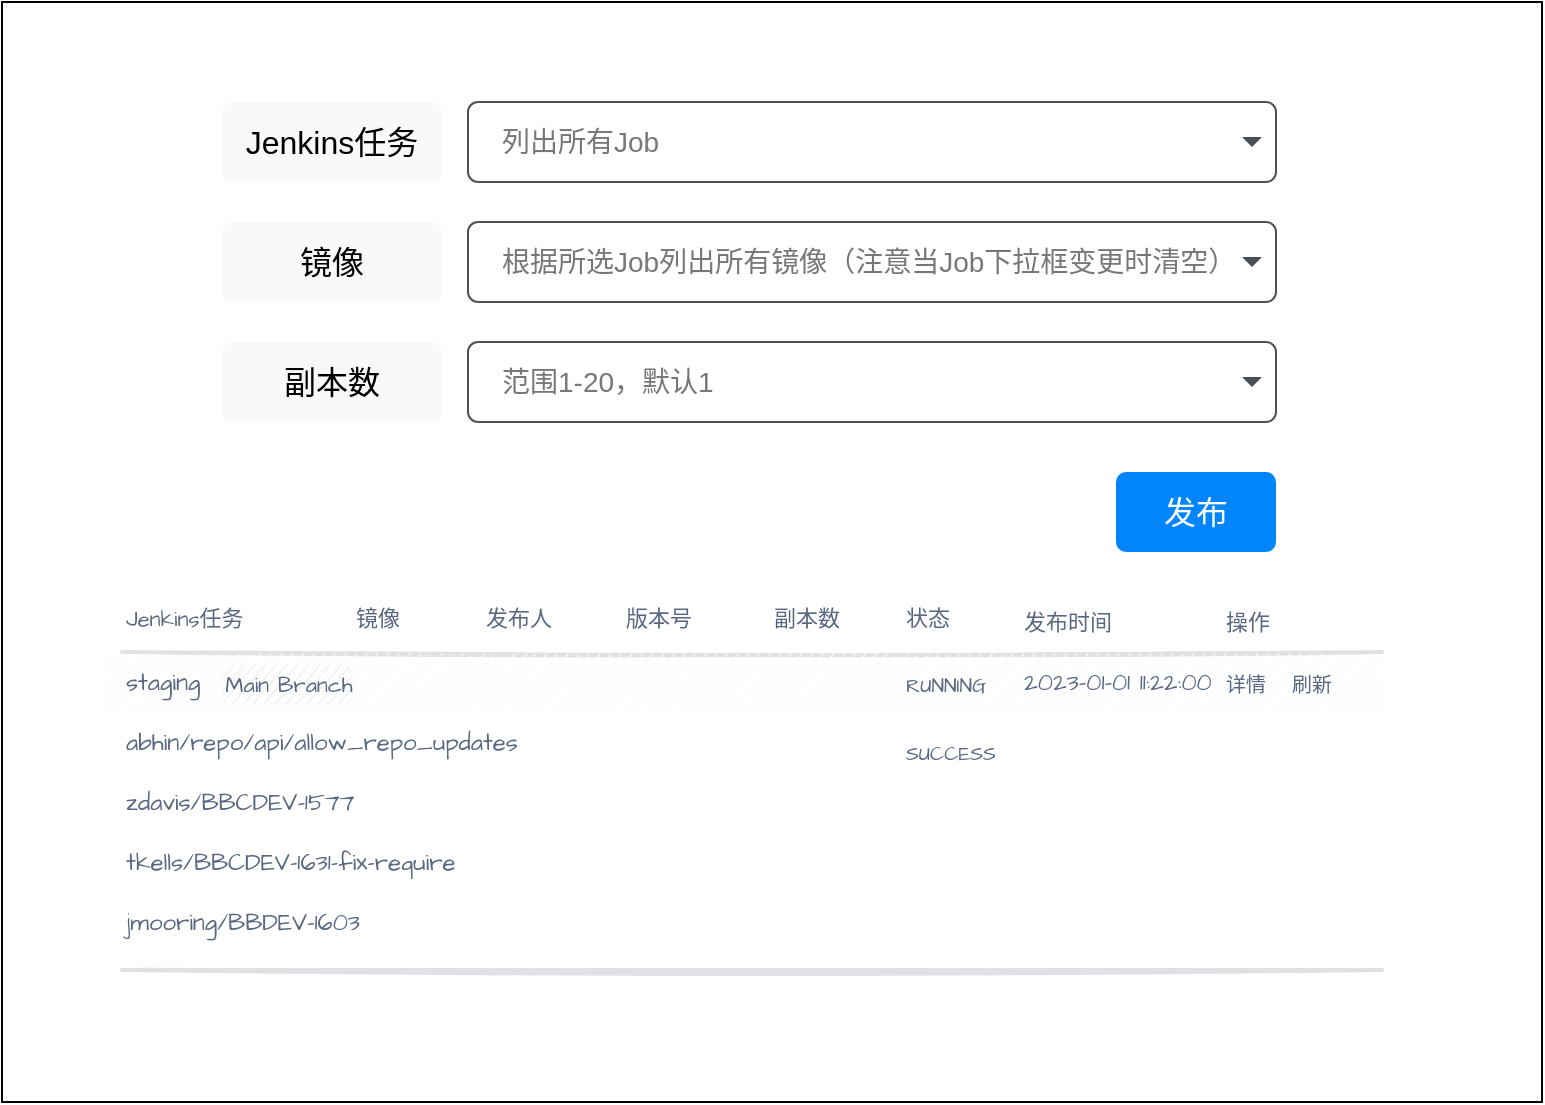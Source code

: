 <mxfile version="20.8.18" type="github">
  <diagram name="第 1 页" id="6vW2c4ht7dRBmTT9qOme">
    <mxGraphModel dx="1050" dy="581" grid="1" gridSize="10" guides="1" tooltips="1" connect="1" arrows="1" fold="1" page="1" pageScale="1" pageWidth="827" pageHeight="1169" math="0" shadow="0">
      <root>
        <mxCell id="0" />
        <mxCell id="1" parent="0" />
        <mxCell id="Gcp0TS8ksBGj2wwYAo0b-1" value="" style="rounded=0;whiteSpace=wrap;html=1;" vertex="1" parent="1">
          <mxGeometry x="30" y="40" width="770" height="550" as="geometry" />
        </mxCell>
        <mxCell id="Gcp0TS8ksBGj2wwYAo0b-19" value="列出所有Job" style="html=1;shadow=0;dashed=0;shape=mxgraph.bootstrap.rrect;rSize=5;strokeColor=#505050;strokeWidth=1;fillColor=#ffffff;fontColor=#777777;whiteSpace=wrap;align=left;verticalAlign=middle;fontStyle=0;fontSize=14;spacingRight=0;spacing=17;" vertex="1" parent="1">
          <mxGeometry x="263" y="90" width="404" height="40" as="geometry" />
        </mxCell>
        <mxCell id="Gcp0TS8ksBGj2wwYAo0b-20" value="" style="shape=triangle;direction=south;fillColor=#495057;strokeColor=none;perimeter=none;" vertex="1" parent="Gcp0TS8ksBGj2wwYAo0b-19">
          <mxGeometry x="1" y="0.5" width="10" height="5" relative="1" as="geometry">
            <mxPoint x="-17" y="-2.5" as="offset" />
          </mxGeometry>
        </mxCell>
        <mxCell id="Gcp0TS8ksBGj2wwYAo0b-23" value="Jenkins任务" style="html=1;shadow=0;dashed=0;shape=mxgraph.bootstrap.rrect;rSize=5;strokeColor=none;strokeWidth=1;fillColor=#F8F9FA;fontColor=#000000;whiteSpace=wrap;align=center;verticalAlign=middle;spacingLeft=0;fontStyle=0;fontSize=16;spacing=5;" vertex="1" parent="1">
          <mxGeometry x="140" y="90" width="110" height="40" as="geometry" />
        </mxCell>
        <mxCell id="Gcp0TS8ksBGj2wwYAo0b-24" value="根据所选Job列出所有镜像（注意当Job下拉框变更时清空）" style="html=1;shadow=0;dashed=0;shape=mxgraph.bootstrap.rrect;rSize=5;strokeColor=#505050;strokeWidth=1;fillColor=#ffffff;fontColor=#777777;whiteSpace=wrap;align=left;verticalAlign=middle;fontStyle=0;fontSize=14;spacingRight=0;spacing=17;" vertex="1" parent="1">
          <mxGeometry x="263" y="150" width="404" height="40" as="geometry" />
        </mxCell>
        <mxCell id="Gcp0TS8ksBGj2wwYAo0b-25" value="" style="shape=triangle;direction=south;fillColor=#495057;strokeColor=none;perimeter=none;" vertex="1" parent="Gcp0TS8ksBGj2wwYAo0b-24">
          <mxGeometry x="1" y="0.5" width="10" height="5" relative="1" as="geometry">
            <mxPoint x="-17" y="-2.5" as="offset" />
          </mxGeometry>
        </mxCell>
        <mxCell id="Gcp0TS8ksBGj2wwYAo0b-26" value="镜像" style="html=1;shadow=0;dashed=0;shape=mxgraph.bootstrap.rrect;rSize=5;strokeColor=none;strokeWidth=1;fillColor=#F8F9FA;fontColor=#000000;whiteSpace=wrap;align=center;verticalAlign=middle;spacingLeft=0;fontStyle=0;fontSize=16;spacing=5;" vertex="1" parent="1">
          <mxGeometry x="140" y="150" width="110" height="40" as="geometry" />
        </mxCell>
        <mxCell id="Gcp0TS8ksBGj2wwYAo0b-27" value="范围1-20，默认1" style="html=1;shadow=0;dashed=0;shape=mxgraph.bootstrap.rrect;rSize=5;strokeColor=#505050;strokeWidth=1;fillColor=#ffffff;fontColor=#777777;whiteSpace=wrap;align=left;verticalAlign=middle;fontStyle=0;fontSize=14;spacingRight=0;spacing=17;" vertex="1" parent="1">
          <mxGeometry x="263" y="210" width="404" height="40" as="geometry" />
        </mxCell>
        <mxCell id="Gcp0TS8ksBGj2wwYAo0b-28" value="" style="shape=triangle;direction=south;fillColor=#495057;strokeColor=none;perimeter=none;" vertex="1" parent="Gcp0TS8ksBGj2wwYAo0b-27">
          <mxGeometry x="1" y="0.5" width="10" height="5" relative="1" as="geometry">
            <mxPoint x="-17" y="-2.5" as="offset" />
          </mxGeometry>
        </mxCell>
        <mxCell id="Gcp0TS8ksBGj2wwYAo0b-29" value="副本数" style="html=1;shadow=0;dashed=0;shape=mxgraph.bootstrap.rrect;rSize=5;strokeColor=none;strokeWidth=1;fillColor=#F8F9FA;fontColor=#000000;whiteSpace=wrap;align=center;verticalAlign=middle;spacingLeft=0;fontStyle=0;fontSize=16;spacing=5;" vertex="1" parent="1">
          <mxGeometry x="140" y="210" width="110" height="40" as="geometry" />
        </mxCell>
        <mxCell id="Gcp0TS8ksBGj2wwYAo0b-30" value="发布" style="html=1;shadow=0;dashed=0;shape=mxgraph.bootstrap.rrect;rSize=5;strokeColor=none;strokeWidth=1;fillColor=#0085FC;fontColor=#FFFFFF;whiteSpace=wrap;align=center;verticalAlign=middle;spacingLeft=0;fontStyle=0;fontSize=16;spacing=5;" vertex="1" parent="1">
          <mxGeometry x="587" y="275" width="80" height="40" as="geometry" />
        </mxCell>
        <mxCell id="Gcp0TS8ksBGj2wwYAo0b-146" value="Jenkins任务" style="html=1;fillColor=none;strokeColor=none;fontSize=11;align=left;fontColor=#596780;whiteSpace=wrap;sketch=1;hachureGap=4;pointerEvents=0;fontFamily=Architects Daughter;fontSource=https%3A%2F%2Ffonts.googleapis.com%2Fcss%3Ffamily%3DArchitects%2BDaughter;" vertex="1" parent="1">
          <mxGeometry x="90" y="337.5" width="110" height="20" as="geometry" />
        </mxCell>
        <mxCell id="Gcp0TS8ksBGj2wwYAo0b-147" value="状态" style="html=1;fillColor=none;strokeColor=none;fontSize=11;align=left;fontColor=#596780;whiteSpace=wrap;sketch=1;hachureGap=4;pointerEvents=0;fontFamily=Architects Daughter;fontSource=https%3A%2F%2Ffonts.googleapis.com%2Fcss%3Ffamily%3DArchitects%2BDaughter;" vertex="1" parent="1">
          <mxGeometry x="480" y="337.5" width="40" height="20" as="geometry" />
        </mxCell>
        <mxCell id="Gcp0TS8ksBGj2wwYAo0b-149" value="发布时间" style="html=1;fillColor=none;strokeColor=none;fontSize=11;align=left;fontColor=#596780;whiteSpace=wrap;sketch=1;hachureGap=4;pointerEvents=0;fontFamily=Architects Daughter;fontSource=https%3A%2F%2Ffonts.googleapis.com%2Fcss%3Ffamily%3DArchitects%2BDaughter;" vertex="1" parent="1">
          <mxGeometry x="539" y="340" width="90" height="20" as="geometry" />
        </mxCell>
        <mxCell id="Gcp0TS8ksBGj2wwYAo0b-151" value="操作" style="html=1;fillColor=none;strokeColor=none;fontSize=11;align=center;fontColor=#596780;whiteSpace=wrap;sketch=1;hachureGap=4;pointerEvents=0;fontFamily=Architects Daughter;fontSource=https%3A%2F%2Ffonts.googleapis.com%2Fcss%3Ffamily%3DArchitects%2BDaughter;" vertex="1" parent="1">
          <mxGeometry x="633" y="340" width="40" height="20" as="geometry" />
        </mxCell>
        <mxCell id="Gcp0TS8ksBGj2wwYAo0b-152" value="" style="shape=line;strokeWidth=2;html=1;strokeColor=#DFE1E5;resizeWidth=1;sketch=1;hachureGap=4;pointerEvents=0;fontFamily=Architects Daughter;fontSource=https%3A%2F%2Ffonts.googleapis.com%2Fcss%3Ffamily%3DArchitects%2BDaughter;fontSize=20;" vertex="1" parent="1">
          <mxGeometry x="90" y="360" width="630" height="10" as="geometry" />
        </mxCell>
        <mxCell id="Gcp0TS8ksBGj2wwYAo0b-153" value="" style="strokeColor=none;fillColor=#FAFBFC;html=1;sketch=1;hachureGap=4;pointerEvents=0;fontFamily=Architects Daughter;fontSource=https%3A%2F%2Ffonts.googleapis.com%2Fcss%3Ffamily%3DArchitects%2BDaughter;fontSize=20;" vertex="1" parent="1">
          <mxGeometry x="80" y="366" width="640" height="30" as="geometry" />
        </mxCell>
        <mxCell id="Gcp0TS8ksBGj2wwYAo0b-154" value="staging" style="strokeColor=none;fillColor=none;fontSize=12;fontColor=#596780;align=left;html=1;sketch=1;hachureGap=4;pointerEvents=0;fontFamily=Architects Daughter;fontSource=https%3A%2F%2Ffonts.googleapis.com%2Fcss%3Ffamily%3DArchitects%2BDaughter;" vertex="1" parent="1">
          <mxGeometry x="90" y="371" width="50" height="20" as="geometry" />
        </mxCell>
        <mxCell id="Gcp0TS8ksBGj2wwYAo0b-155" value="Main Branch" style="strokeColor=none;fillColor=#EDEEEF;fontSize=11;fontColor=#596780;rounded=1;html=1;sketch=1;hachureGap=4;pointerEvents=0;fontFamily=Architects Daughter;fontSource=https%3A%2F%2Ffonts.googleapis.com%2Fcss%3Ffamily%3DArchitects%2BDaughter;" vertex="1" parent="1">
          <mxGeometry x="140" y="371" width="65" height="20" as="geometry" />
        </mxCell>
        <mxCell id="Gcp0TS8ksBGj2wwYAo0b-156" value="2023-01-01 11:22:00" style="strokeColor=none;fillColor=none;fontSize=12;fontColor=#596780;align=left;html=1;sketch=1;hachureGap=4;pointerEvents=0;fontFamily=Architects Daughter;fontSource=https%3A%2F%2Ffonts.googleapis.com%2Fcss%3Ffamily%3DArchitects%2BDaughter;" vertex="1" parent="1">
          <mxGeometry x="539" y="371" width="50" height="20" as="geometry" />
        </mxCell>
        <mxCell id="Gcp0TS8ksBGj2wwYAo0b-162" value="abhin/repo/api/allow_repo_updates" style="strokeColor=none;fillColor=none;fontSize=12;fontColor=#596780;align=left;html=1;sketch=1;hachureGap=4;pointerEvents=0;fontFamily=Architects Daughter;fontSource=https%3A%2F%2Ffonts.googleapis.com%2Fcss%3Ffamily%3DArchitects%2BDaughter;" vertex="1" parent="1">
          <mxGeometry x="90" y="401" width="240" height="20" as="geometry" />
        </mxCell>
        <mxCell id="Gcp0TS8ksBGj2wwYAo0b-164" value="SUCCESS" style="strokeColor=none;fillColor=none;fontSize=10;fontColor=#596780;align=left;html=1;sketch=1;hachureGap=4;pointerEvents=0;fontFamily=Architects Daughter;fontSource=https%3A%2F%2Ffonts.googleapis.com%2Fcss%3Ffamily%3DArchitects%2BDaughter;" vertex="1" parent="1">
          <mxGeometry x="480" y="404.5" width="40" height="20" as="geometry" />
        </mxCell>
        <mxCell id="Gcp0TS8ksBGj2wwYAo0b-170" value="zdavis/BBCDEV-1577" style="strokeColor=none;fillColor=none;fontSize=12;fontColor=#596780;align=left;html=1;sketch=1;hachureGap=4;pointerEvents=0;fontFamily=Architects Daughter;fontSource=https%3A%2F%2Ffonts.googleapis.com%2Fcss%3Ffamily%3DArchitects%2BDaughter;" vertex="1" parent="1">
          <mxGeometry x="90" y="431" width="240" height="20" as="geometry" />
        </mxCell>
        <mxCell id="Gcp0TS8ksBGj2wwYAo0b-178" value="tkells/BBCDEV-1631-fix-require" style="strokeColor=none;fillColor=none;fontSize=12;fontColor=#596780;align=left;html=1;sketch=1;hachureGap=4;pointerEvents=0;fontFamily=Architects Daughter;fontSource=https%3A%2F%2Ffonts.googleapis.com%2Fcss%3Ffamily%3DArchitects%2BDaughter;" vertex="1" parent="1">
          <mxGeometry x="90" y="461" width="240" height="20" as="geometry" />
        </mxCell>
        <mxCell id="Gcp0TS8ksBGj2wwYAo0b-186" value="jmooring/BBDEV-1603" style="strokeColor=none;fillColor=none;fontSize=12;fontColor=#596780;align=left;html=1;sketch=1;hachureGap=4;pointerEvents=0;fontFamily=Architects Daughter;fontSource=https%3A%2F%2Ffonts.googleapis.com%2Fcss%3Ffamily%3DArchitects%2BDaughter;" vertex="1" parent="1">
          <mxGeometry x="90" y="491" width="240" height="20" as="geometry" />
        </mxCell>
        <mxCell id="Gcp0TS8ksBGj2wwYAo0b-194" value="" style="shape=line;strokeWidth=2;html=1;strokeColor=#DFE1E5;resizeWidth=1;sketch=1;hachureGap=4;pointerEvents=0;fontFamily=Architects Daughter;fontSource=https%3A%2F%2Ffonts.googleapis.com%2Fcss%3Ffamily%3DArchitects%2BDaughter;fontSize=20;" vertex="1" parent="1">
          <mxGeometry x="90" y="519" width="630" height="10" as="geometry" />
        </mxCell>
        <mxCell id="Gcp0TS8ksBGj2wwYAo0b-199" value="RUNNING" style="strokeColor=none;fillColor=none;fontSize=10;fontColor=#596780;align=left;html=1;sketch=1;hachureGap=4;pointerEvents=0;fontFamily=Architects Daughter;fontSource=https%3A%2F%2Ffonts.googleapis.com%2Fcss%3Ffamily%3DArchitects%2BDaughter;" vertex="1" parent="1">
          <mxGeometry x="480" y="370.5" width="40" height="20" as="geometry" />
        </mxCell>
        <mxCell id="Gcp0TS8ksBGj2wwYAo0b-200" value="详情" style="strokeColor=none;fillColor=none;fontSize=10;fontColor=#596780;align=left;html=1;sketch=1;hachureGap=4;pointerEvents=0;fontFamily=Architects Daughter;fontSource=https%3A%2F%2Ffonts.googleapis.com%2Fcss%3Ffamily%3DArchitects%2BDaughter;" vertex="1" parent="1">
          <mxGeometry x="640" y="371" width="40" height="20" as="geometry" />
        </mxCell>
        <mxCell id="Gcp0TS8ksBGj2wwYAo0b-202" value="镜像" style="html=1;fillColor=none;strokeColor=none;fontSize=11;align=left;fontColor=#596780;whiteSpace=wrap;sketch=1;hachureGap=4;pointerEvents=0;fontFamily=Architects Daughter;fontSource=https%3A%2F%2Ffonts.googleapis.com%2Fcss%3Ffamily%3DArchitects%2BDaughter;" vertex="1" parent="1">
          <mxGeometry x="205" y="337.5" width="50" height="20" as="geometry" />
        </mxCell>
        <mxCell id="Gcp0TS8ksBGj2wwYAo0b-203" value="副本数" style="html=1;fillColor=none;strokeColor=none;fontSize=11;align=left;fontColor=#596780;whiteSpace=wrap;sketch=1;hachureGap=4;pointerEvents=0;fontFamily=Architects Daughter;fontSource=https%3A%2F%2Ffonts.googleapis.com%2Fcss%3Ffamily%3DArchitects%2BDaughter;" vertex="1" parent="1">
          <mxGeometry x="414" y="337.5" width="50" height="20" as="geometry" />
        </mxCell>
        <mxCell id="Gcp0TS8ksBGj2wwYAo0b-204" value="发布人" style="html=1;fillColor=none;strokeColor=none;fontSize=11;align=left;fontColor=#596780;whiteSpace=wrap;sketch=1;hachureGap=4;pointerEvents=0;fontFamily=Architects Daughter;fontSource=https%3A%2F%2Ffonts.googleapis.com%2Fcss%3Ffamily%3DArchitects%2BDaughter;" vertex="1" parent="1">
          <mxGeometry x="270" y="337.5" width="50" height="20" as="geometry" />
        </mxCell>
        <mxCell id="Gcp0TS8ksBGj2wwYAo0b-205" value="版本号" style="html=1;fillColor=none;strokeColor=none;fontSize=11;align=left;fontColor=#596780;whiteSpace=wrap;sketch=1;hachureGap=4;pointerEvents=0;fontFamily=Architects Daughter;fontSource=https%3A%2F%2Ffonts.googleapis.com%2Fcss%3Ffamily%3DArchitects%2BDaughter;" vertex="1" parent="1">
          <mxGeometry x="340" y="337.5" width="50" height="20" as="geometry" />
        </mxCell>
        <mxCell id="Gcp0TS8ksBGj2wwYAo0b-206" value="刷新" style="strokeColor=none;fillColor=none;fontSize=10;fontColor=#596780;align=left;html=1;sketch=1;hachureGap=4;pointerEvents=0;fontFamily=Architects Daughter;fontSource=https%3A%2F%2Ffonts.googleapis.com%2Fcss%3Ffamily%3DArchitects%2BDaughter;" vertex="1" parent="1">
          <mxGeometry x="673" y="370.5" width="40" height="20" as="geometry" />
        </mxCell>
      </root>
    </mxGraphModel>
  </diagram>
</mxfile>
